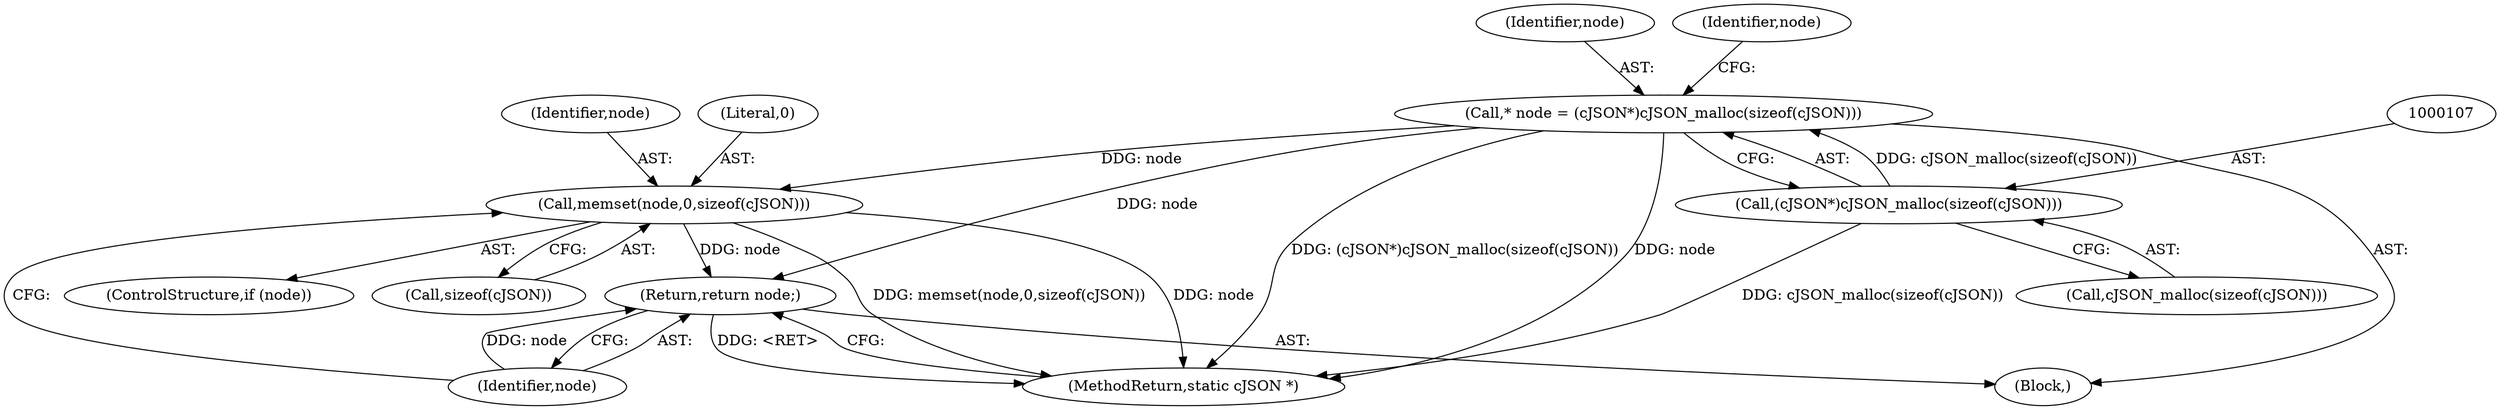 digraph "0_iperf_91f2fa59e8ed80dfbf400add0164ee0e508e412a_25@API" {
"1000113" [label="(Call,memset(node,0,sizeof(cJSON)))"];
"1000104" [label="(Call,* node = (cJSON*)cJSON_malloc(sizeof(cJSON)))"];
"1000106" [label="(Call,(cJSON*)cJSON_malloc(sizeof(cJSON)))"];
"1000118" [label="(Return,return node;)"];
"1000104" [label="(Call,* node = (cJSON*)cJSON_malloc(sizeof(cJSON)))"];
"1000102" [label="(Block,)"];
"1000106" [label="(Call,(cJSON*)cJSON_malloc(sizeof(cJSON)))"];
"1000118" [label="(Return,return node;)"];
"1000105" [label="(Identifier,node)"];
"1000112" [label="(Identifier,node)"];
"1000111" [label="(ControlStructure,if (node))"];
"1000113" [label="(Call,memset(node,0,sizeof(cJSON)))"];
"1000119" [label="(Identifier,node)"];
"1000120" [label="(MethodReturn,static cJSON *)"];
"1000108" [label="(Call,cJSON_malloc(sizeof(cJSON)))"];
"1000116" [label="(Call,sizeof(cJSON))"];
"1000114" [label="(Identifier,node)"];
"1000115" [label="(Literal,0)"];
"1000113" -> "1000111"  [label="AST: "];
"1000113" -> "1000116"  [label="CFG: "];
"1000114" -> "1000113"  [label="AST: "];
"1000115" -> "1000113"  [label="AST: "];
"1000116" -> "1000113"  [label="AST: "];
"1000119" -> "1000113"  [label="CFG: "];
"1000113" -> "1000120"  [label="DDG: node"];
"1000113" -> "1000120"  [label="DDG: memset(node,0,sizeof(cJSON))"];
"1000104" -> "1000113"  [label="DDG: node"];
"1000113" -> "1000118"  [label="DDG: node"];
"1000104" -> "1000102"  [label="AST: "];
"1000104" -> "1000106"  [label="CFG: "];
"1000105" -> "1000104"  [label="AST: "];
"1000106" -> "1000104"  [label="AST: "];
"1000112" -> "1000104"  [label="CFG: "];
"1000104" -> "1000120"  [label="DDG: node"];
"1000104" -> "1000120"  [label="DDG: (cJSON*)cJSON_malloc(sizeof(cJSON))"];
"1000106" -> "1000104"  [label="DDG: cJSON_malloc(sizeof(cJSON))"];
"1000104" -> "1000118"  [label="DDG: node"];
"1000106" -> "1000108"  [label="CFG: "];
"1000107" -> "1000106"  [label="AST: "];
"1000108" -> "1000106"  [label="AST: "];
"1000106" -> "1000120"  [label="DDG: cJSON_malloc(sizeof(cJSON))"];
"1000118" -> "1000102"  [label="AST: "];
"1000118" -> "1000119"  [label="CFG: "];
"1000119" -> "1000118"  [label="AST: "];
"1000120" -> "1000118"  [label="CFG: "];
"1000118" -> "1000120"  [label="DDG: <RET>"];
"1000119" -> "1000118"  [label="DDG: node"];
}
